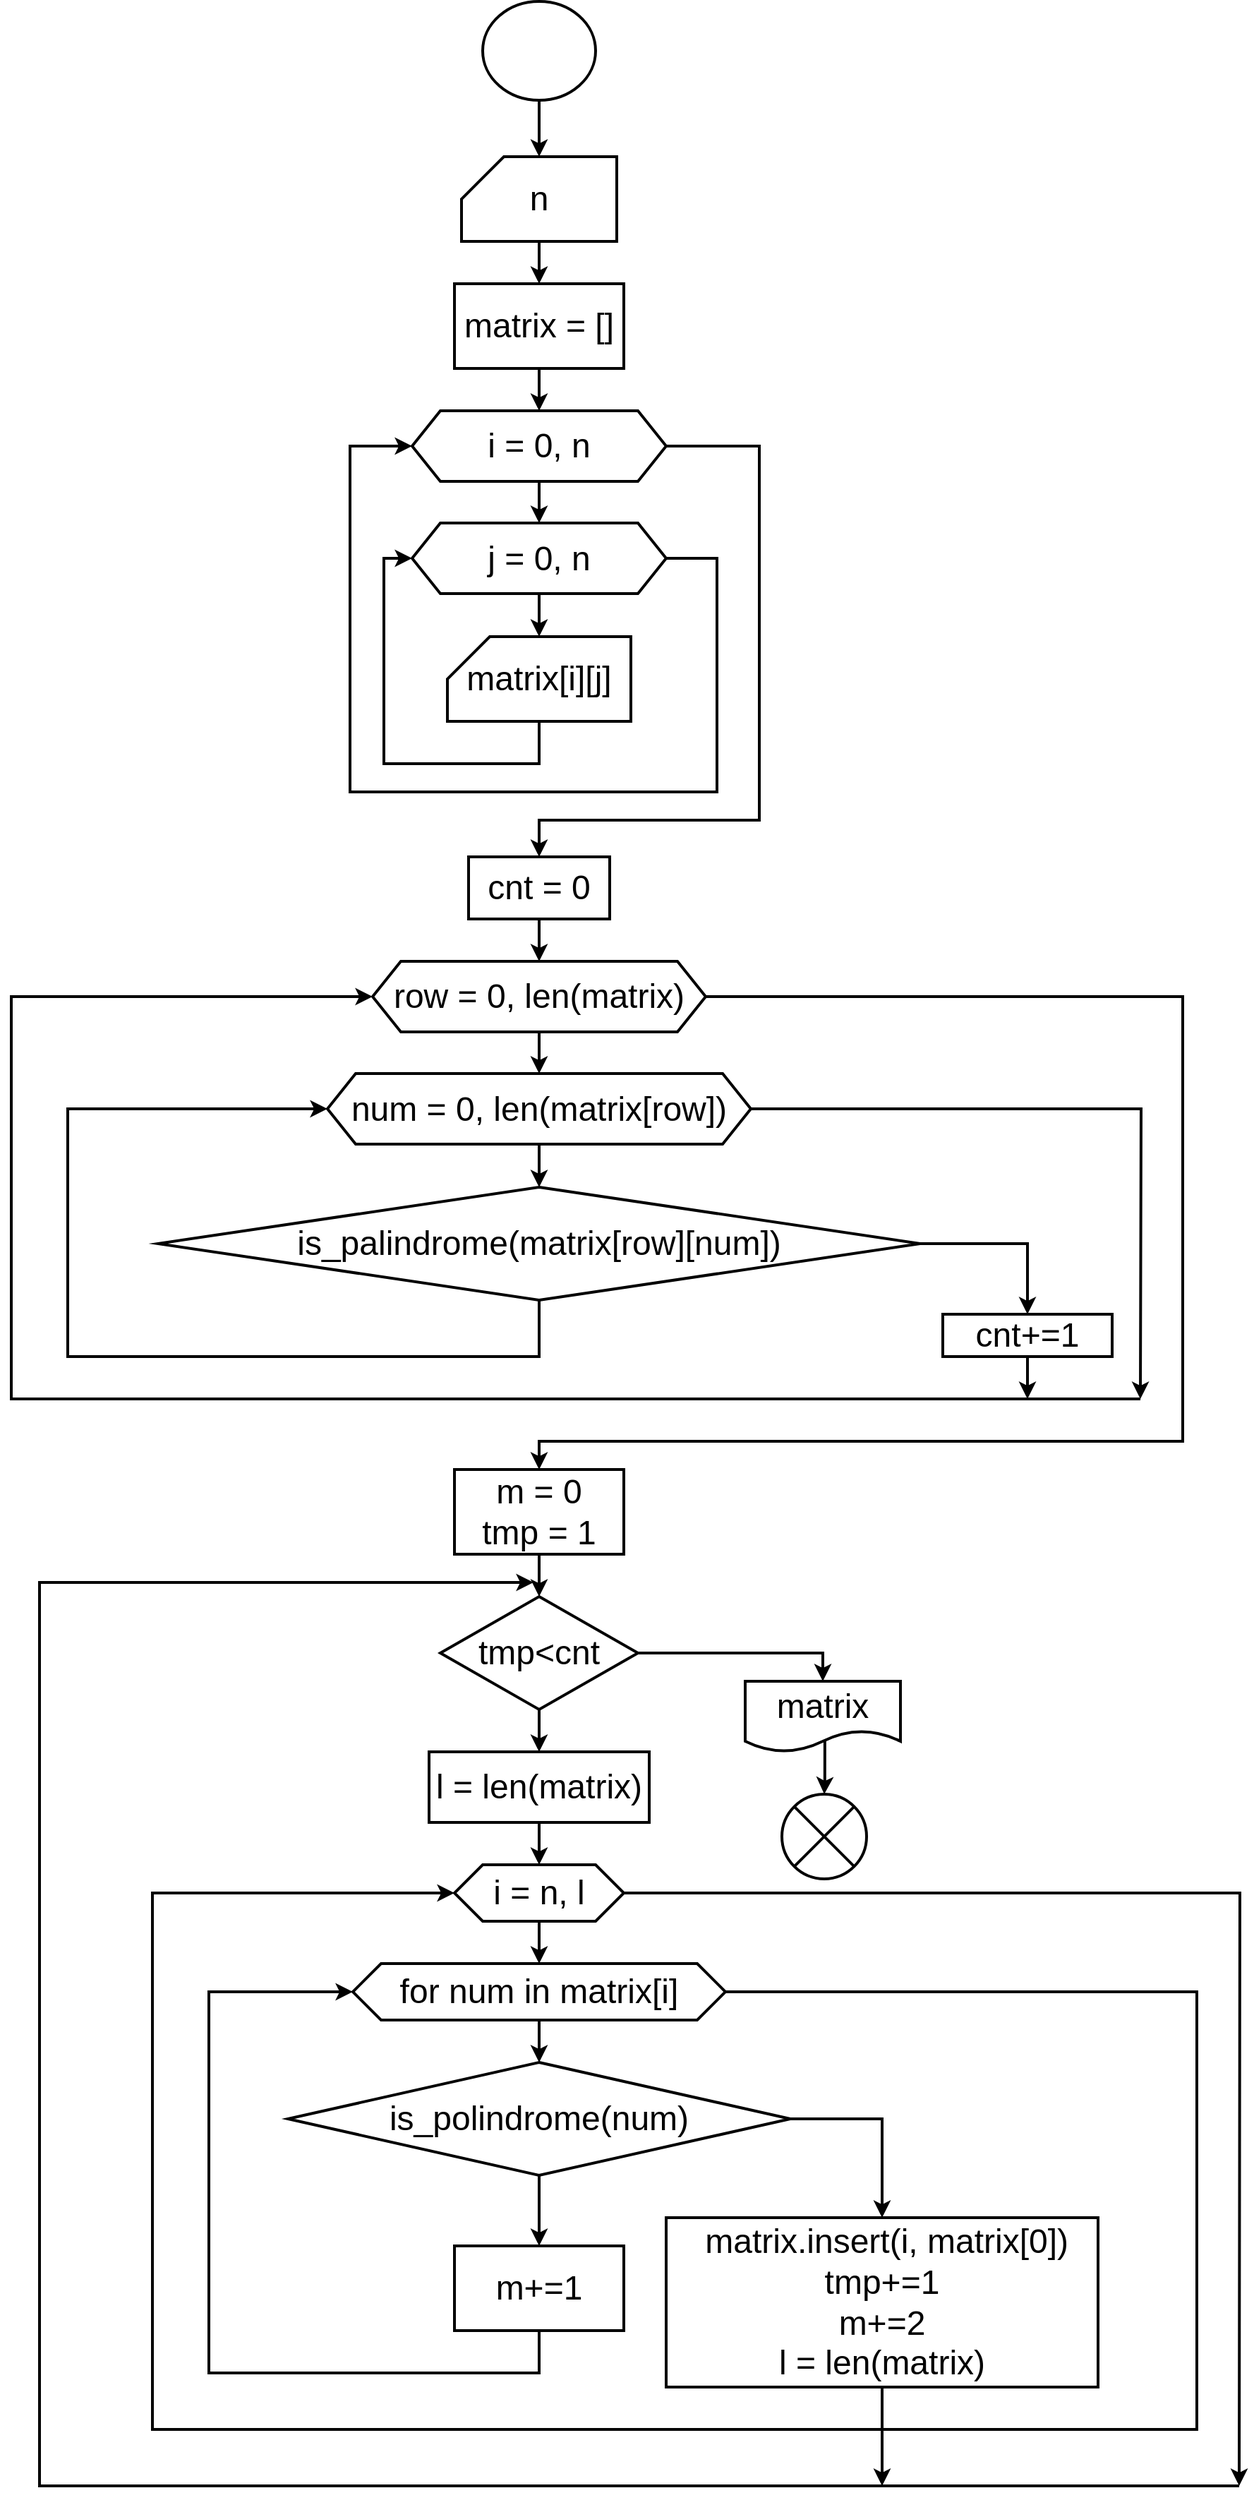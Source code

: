 <mxfile version="22.1.11" type="github">
  <diagram id="C5RBs43oDa-KdzZeNtuy" name="Page-1">
    <mxGraphModel dx="3585" dy="2000" grid="1" gridSize="10" guides="1" tooltips="1" connect="1" arrows="1" fold="1" page="1" pageScale="1" pageWidth="827" pageHeight="1169" math="0" shadow="0">
      <root>
        <mxCell id="WIyWlLk6GJQsqaUBKTNV-0" />
        <mxCell id="WIyWlLk6GJQsqaUBKTNV-1" parent="WIyWlLk6GJQsqaUBKTNV-0" />
        <mxCell id="rr1a4j-5puGsRz2NCtSp-0" style="edgeStyle=orthogonalEdgeStyle;rounded=0;orthogonalLoop=1;jettySize=auto;html=1;strokeWidth=2;" edge="1" parent="WIyWlLk6GJQsqaUBKTNV-1" source="rr1a4j-5puGsRz2NCtSp-1" target="rr1a4j-5puGsRz2NCtSp-3">
          <mxGeometry relative="1" as="geometry" />
        </mxCell>
        <mxCell id="rr1a4j-5puGsRz2NCtSp-1" value="" style="ellipse;whiteSpace=wrap;html=1;strokeWidth=2;" vertex="1" parent="WIyWlLk6GJQsqaUBKTNV-1">
          <mxGeometry x="354" y="60" width="80" height="70" as="geometry" />
        </mxCell>
        <mxCell id="rr1a4j-5puGsRz2NCtSp-2" style="edgeStyle=orthogonalEdgeStyle;rounded=0;orthogonalLoop=1;jettySize=auto;html=1;strokeWidth=2;" edge="1" parent="WIyWlLk6GJQsqaUBKTNV-1" source="rr1a4j-5puGsRz2NCtSp-3" target="rr1a4j-5puGsRz2NCtSp-10">
          <mxGeometry relative="1" as="geometry" />
        </mxCell>
        <mxCell id="rr1a4j-5puGsRz2NCtSp-3" value="&lt;font style=&quot;font-size: 24px;&quot;&gt;n&lt;/font&gt;" style="shape=card;whiteSpace=wrap;html=1;strokeWidth=2;" vertex="1" parent="WIyWlLk6GJQsqaUBKTNV-1">
          <mxGeometry x="339" y="170" width="110" height="60" as="geometry" />
        </mxCell>
        <mxCell id="rr1a4j-5puGsRz2NCtSp-4" style="edgeStyle=orthogonalEdgeStyle;rounded=0;orthogonalLoop=1;jettySize=auto;html=1;entryX=0.5;entryY=0;entryDx=0;entryDy=0;strokeWidth=2;" edge="1" parent="WIyWlLk6GJQsqaUBKTNV-1" source="rr1a4j-5puGsRz2NCtSp-6" target="rr1a4j-5puGsRz2NCtSp-8">
          <mxGeometry relative="1" as="geometry" />
        </mxCell>
        <mxCell id="rr1a4j-5puGsRz2NCtSp-5" style="edgeStyle=orthogonalEdgeStyle;rounded=0;orthogonalLoop=1;jettySize=auto;html=1;entryX=0.5;entryY=0;entryDx=0;entryDy=0;strokeWidth=2;" edge="1" parent="WIyWlLk6GJQsqaUBKTNV-1" source="rr1a4j-5puGsRz2NCtSp-6" target="rr1a4j-5puGsRz2NCtSp-14">
          <mxGeometry relative="1" as="geometry">
            <mxPoint x="394" y="670" as="targetPoint" />
            <Array as="points">
              <mxPoint x="550" y="375" />
              <mxPoint x="550" y="640" />
              <mxPoint x="394" y="640" />
            </Array>
          </mxGeometry>
        </mxCell>
        <mxCell id="rr1a4j-5puGsRz2NCtSp-6" value="&lt;font style=&quot;font-size: 24px;&quot;&gt;i = 0, n&lt;/font&gt;" style="shape=hexagon;perimeter=hexagonPerimeter2;whiteSpace=wrap;html=1;fixedSize=1;strokeWidth=2;" vertex="1" parent="WIyWlLk6GJQsqaUBKTNV-1">
          <mxGeometry x="304" y="350" width="180" height="50" as="geometry" />
        </mxCell>
        <mxCell id="rr1a4j-5puGsRz2NCtSp-7" style="edgeStyle=orthogonalEdgeStyle;rounded=0;orthogonalLoop=1;jettySize=auto;html=1;entryX=0;entryY=0.5;entryDx=0;entryDy=0;strokeWidth=2;" edge="1" parent="WIyWlLk6GJQsqaUBKTNV-1" source="rr1a4j-5puGsRz2NCtSp-8" target="rr1a4j-5puGsRz2NCtSp-6">
          <mxGeometry relative="1" as="geometry">
            <Array as="points">
              <mxPoint x="520" y="455" />
              <mxPoint x="520" y="620" />
              <mxPoint x="260" y="620" />
              <mxPoint x="260" y="375" />
            </Array>
          </mxGeometry>
        </mxCell>
        <mxCell id="rr1a4j-5puGsRz2NCtSp-8" value="&lt;font style=&quot;font-size: 24px;&quot;&gt;j = 0, n&lt;/font&gt;" style="shape=hexagon;perimeter=hexagonPerimeter2;whiteSpace=wrap;html=1;fixedSize=1;strokeWidth=2;" vertex="1" parent="WIyWlLk6GJQsqaUBKTNV-1">
          <mxGeometry x="304" y="429.5" width="180" height="50" as="geometry" />
        </mxCell>
        <mxCell id="rr1a4j-5puGsRz2NCtSp-9" style="edgeStyle=orthogonalEdgeStyle;rounded=0;orthogonalLoop=1;jettySize=auto;html=1;strokeWidth=2;" edge="1" parent="WIyWlLk6GJQsqaUBKTNV-1" source="rr1a4j-5puGsRz2NCtSp-10" target="rr1a4j-5puGsRz2NCtSp-6">
          <mxGeometry relative="1" as="geometry" />
        </mxCell>
        <mxCell id="rr1a4j-5puGsRz2NCtSp-10" value="&lt;font style=&quot;font-size: 24px;&quot;&gt;matrix = []&lt;/font&gt;" style="rounded=0;whiteSpace=wrap;html=1;strokeWidth=2;" vertex="1" parent="WIyWlLk6GJQsqaUBKTNV-1">
          <mxGeometry x="334" y="260" width="120" height="60" as="geometry" />
        </mxCell>
        <mxCell id="rr1a4j-5puGsRz2NCtSp-11" style="edgeStyle=orthogonalEdgeStyle;rounded=0;orthogonalLoop=1;jettySize=auto;html=1;entryX=0;entryY=0.5;entryDx=0;entryDy=0;strokeWidth=2;" edge="1" parent="WIyWlLk6GJQsqaUBKTNV-1" source="rr1a4j-5puGsRz2NCtSp-12" target="rr1a4j-5puGsRz2NCtSp-8">
          <mxGeometry relative="1" as="geometry">
            <mxPoint x="180" y="450" as="targetPoint" />
            <Array as="points">
              <mxPoint x="394" y="600" />
              <mxPoint x="284" y="600" />
              <mxPoint x="284" y="455" />
            </Array>
          </mxGeometry>
        </mxCell>
        <mxCell id="rr1a4j-5puGsRz2NCtSp-12" value="&lt;font style=&quot;font-size: 24px;&quot;&gt;matrix[i][j]&lt;/font&gt;" style="shape=card;whiteSpace=wrap;html=1;strokeWidth=2;" vertex="1" parent="WIyWlLk6GJQsqaUBKTNV-1">
          <mxGeometry x="329" y="510" width="130" height="60" as="geometry" />
        </mxCell>
        <mxCell id="rr1a4j-5puGsRz2NCtSp-13" style="edgeStyle=orthogonalEdgeStyle;rounded=0;orthogonalLoop=1;jettySize=auto;html=1;entryX=0.5;entryY=0;entryDx=0;entryDy=0;entryPerimeter=0;strokeWidth=2;" edge="1" parent="WIyWlLk6GJQsqaUBKTNV-1" source="rr1a4j-5puGsRz2NCtSp-8" target="rr1a4j-5puGsRz2NCtSp-12">
          <mxGeometry relative="1" as="geometry" />
        </mxCell>
        <mxCell id="rr1a4j-5puGsRz2NCtSp-21" style="edgeStyle=orthogonalEdgeStyle;rounded=0;orthogonalLoop=1;jettySize=auto;html=1;strokeWidth=2;" edge="1" parent="WIyWlLk6GJQsqaUBKTNV-1" source="rr1a4j-5puGsRz2NCtSp-14" target="rr1a4j-5puGsRz2NCtSp-16">
          <mxGeometry relative="1" as="geometry" />
        </mxCell>
        <mxCell id="rr1a4j-5puGsRz2NCtSp-14" value="&lt;font style=&quot;font-size: 24px;&quot;&gt;cnt = 0&lt;/font&gt;" style="rounded=0;whiteSpace=wrap;html=1;strokeWidth=2;" vertex="1" parent="WIyWlLk6GJQsqaUBKTNV-1">
          <mxGeometry x="344" y="666" width="100" height="44" as="geometry" />
        </mxCell>
        <mxCell id="rr1a4j-5puGsRz2NCtSp-15" style="edgeStyle=orthogonalEdgeStyle;rounded=0;orthogonalLoop=1;jettySize=auto;html=1;entryX=0.5;entryY=0;entryDx=0;entryDy=0;strokeWidth=2;" edge="1" parent="WIyWlLk6GJQsqaUBKTNV-1" source="rr1a4j-5puGsRz2NCtSp-16" target="rr1a4j-5puGsRz2NCtSp-18">
          <mxGeometry relative="1" as="geometry" />
        </mxCell>
        <mxCell id="rr1a4j-5puGsRz2NCtSp-33" style="edgeStyle=orthogonalEdgeStyle;rounded=0;orthogonalLoop=1;jettySize=auto;html=1;entryX=0.5;entryY=0;entryDx=0;entryDy=0;strokeWidth=2;" edge="1" parent="WIyWlLk6GJQsqaUBKTNV-1" source="rr1a4j-5puGsRz2NCtSp-16" target="rr1a4j-5puGsRz2NCtSp-31">
          <mxGeometry relative="1" as="geometry">
            <Array as="points">
              <mxPoint x="850" y="765" />
              <mxPoint x="850" y="1080" />
              <mxPoint x="394" y="1080" />
            </Array>
          </mxGeometry>
        </mxCell>
        <mxCell id="rr1a4j-5puGsRz2NCtSp-16" value="&lt;font style=&quot;font-size: 24px;&quot;&gt;row = 0, len(matrix)&lt;/font&gt;" style="shape=hexagon;perimeter=hexagonPerimeter2;whiteSpace=wrap;html=1;fixedSize=1;strokeWidth=2;" vertex="1" parent="WIyWlLk6GJQsqaUBKTNV-1">
          <mxGeometry x="276" y="740" width="236" height="50" as="geometry" />
        </mxCell>
        <mxCell id="rr1a4j-5puGsRz2NCtSp-27" style="edgeStyle=orthogonalEdgeStyle;rounded=0;orthogonalLoop=1;jettySize=auto;html=1;strokeWidth=2;" edge="1" parent="WIyWlLk6GJQsqaUBKTNV-1" source="rr1a4j-5puGsRz2NCtSp-18">
          <mxGeometry relative="1" as="geometry">
            <mxPoint x="820" y="1050" as="targetPoint" />
          </mxGeometry>
        </mxCell>
        <mxCell id="rr1a4j-5puGsRz2NCtSp-18" value="&lt;font style=&quot;font-size: 24px;&quot;&gt;&lt;font style=&quot;font-size: 24px;&quot;&gt;num =&amp;nbsp;&lt;/font&gt;0, len(matrix[row])&lt;/font&gt;" style="shape=hexagon;perimeter=hexagonPerimeter2;whiteSpace=wrap;html=1;fixedSize=1;strokeWidth=2;" vertex="1" parent="WIyWlLk6GJQsqaUBKTNV-1">
          <mxGeometry x="244" y="819.5" width="300" height="50" as="geometry" />
        </mxCell>
        <mxCell id="rr1a4j-5puGsRz2NCtSp-19" style="edgeStyle=orthogonalEdgeStyle;rounded=0;orthogonalLoop=1;jettySize=auto;html=1;entryX=0;entryY=0.5;entryDx=0;entryDy=0;strokeWidth=2;exitX=0.5;exitY=1;exitDx=0;exitDy=0;" edge="1" parent="WIyWlLk6GJQsqaUBKTNV-1" target="rr1a4j-5puGsRz2NCtSp-18" source="rr1a4j-5puGsRz2NCtSp-22">
          <mxGeometry relative="1" as="geometry">
            <mxPoint x="180" y="840" as="targetPoint" />
            <mxPoint x="394" y="1020" as="sourcePoint" />
            <Array as="points">
              <mxPoint x="394" y="1020" />
              <mxPoint x="60" y="1020" />
              <mxPoint x="60" y="845" />
            </Array>
          </mxGeometry>
        </mxCell>
        <mxCell id="rr1a4j-5puGsRz2NCtSp-20" style="edgeStyle=orthogonalEdgeStyle;rounded=0;orthogonalLoop=1;jettySize=auto;html=1;strokeWidth=2;" edge="1" parent="WIyWlLk6GJQsqaUBKTNV-1" source="rr1a4j-5puGsRz2NCtSp-18" target="rr1a4j-5puGsRz2NCtSp-22">
          <mxGeometry relative="1" as="geometry">
            <mxPoint x="394" y="900" as="targetPoint" />
          </mxGeometry>
        </mxCell>
        <mxCell id="rr1a4j-5puGsRz2NCtSp-23" style="edgeStyle=orthogonalEdgeStyle;rounded=0;orthogonalLoop=1;jettySize=auto;html=1;strokeWidth=2;entryX=0.5;entryY=0;entryDx=0;entryDy=0;" edge="1" parent="WIyWlLk6GJQsqaUBKTNV-1" source="rr1a4j-5puGsRz2NCtSp-22" target="rr1a4j-5puGsRz2NCtSp-24">
          <mxGeometry relative="1" as="geometry">
            <mxPoint x="740" y="940" as="targetPoint" />
          </mxGeometry>
        </mxCell>
        <mxCell id="rr1a4j-5puGsRz2NCtSp-22" value="&lt;font style=&quot;font-size: 24px;&quot;&gt;is_palindrome(matrix[row][num])&lt;/font&gt;" style="rhombus;whiteSpace=wrap;html=1;strokeWidth=2;" vertex="1" parent="WIyWlLk6GJQsqaUBKTNV-1">
          <mxGeometry x="124" y="900" width="540" height="80" as="geometry" />
        </mxCell>
        <mxCell id="rr1a4j-5puGsRz2NCtSp-28" style="edgeStyle=orthogonalEdgeStyle;rounded=0;orthogonalLoop=1;jettySize=auto;html=1;strokeWidth=2;" edge="1" parent="WIyWlLk6GJQsqaUBKTNV-1" source="rr1a4j-5puGsRz2NCtSp-24">
          <mxGeometry relative="1" as="geometry">
            <mxPoint x="740" y="1050" as="targetPoint" />
          </mxGeometry>
        </mxCell>
        <mxCell id="rr1a4j-5puGsRz2NCtSp-24" value="&lt;font style=&quot;font-size: 24px;&quot;&gt;cnt+=1&lt;/font&gt;" style="rounded=0;whiteSpace=wrap;html=1;strokeWidth=2;" vertex="1" parent="WIyWlLk6GJQsqaUBKTNV-1">
          <mxGeometry x="680" y="990" width="120" height="30" as="geometry" />
        </mxCell>
        <mxCell id="rr1a4j-5puGsRz2NCtSp-29" value="" style="endArrow=none;html=1;rounded=0;strokeWidth=2;" edge="1" parent="WIyWlLk6GJQsqaUBKTNV-1">
          <mxGeometry width="50" height="50" relative="1" as="geometry">
            <mxPoint x="390" y="1050" as="sourcePoint" />
            <mxPoint x="820" y="1050" as="targetPoint" />
          </mxGeometry>
        </mxCell>
        <mxCell id="rr1a4j-5puGsRz2NCtSp-35" style="edgeStyle=orthogonalEdgeStyle;rounded=0;orthogonalLoop=1;jettySize=auto;html=1;strokeWidth=2;" edge="1" parent="WIyWlLk6GJQsqaUBKTNV-1" source="rr1a4j-5puGsRz2NCtSp-31" target="rr1a4j-5puGsRz2NCtSp-34">
          <mxGeometry relative="1" as="geometry" />
        </mxCell>
        <mxCell id="rr1a4j-5puGsRz2NCtSp-31" value="&lt;font style=&quot;font-size: 24px;&quot;&gt;m = 0&lt;br&gt;tmp = 1&lt;br&gt;&lt;/font&gt;" style="rounded=0;whiteSpace=wrap;html=1;strokeWidth=2;" vertex="1" parent="WIyWlLk6GJQsqaUBKTNV-1">
          <mxGeometry x="334" y="1100" width="120" height="60" as="geometry" />
        </mxCell>
        <mxCell id="rr1a4j-5puGsRz2NCtSp-32" value="" style="endArrow=classic;html=1;rounded=0;strokeWidth=2;entryX=0;entryY=0.5;entryDx=0;entryDy=0;" edge="1" parent="WIyWlLk6GJQsqaUBKTNV-1" target="rr1a4j-5puGsRz2NCtSp-16">
          <mxGeometry width="50" height="50" relative="1" as="geometry">
            <mxPoint x="390" y="1050" as="sourcePoint" />
            <mxPoint x="20" y="760" as="targetPoint" />
            <Array as="points">
              <mxPoint x="20" y="1050" />
              <mxPoint x="20" y="765" />
            </Array>
          </mxGeometry>
        </mxCell>
        <mxCell id="rr1a4j-5puGsRz2NCtSp-36" style="edgeStyle=orthogonalEdgeStyle;rounded=0;orthogonalLoop=1;jettySize=auto;html=1;strokeWidth=2;entryX=0.5;entryY=0;entryDx=0;entryDy=0;" edge="1" parent="WIyWlLk6GJQsqaUBKTNV-1" source="rr1a4j-5puGsRz2NCtSp-34" target="rr1a4j-5puGsRz2NCtSp-37">
          <mxGeometry relative="1" as="geometry">
            <mxPoint x="394" y="1310" as="targetPoint" />
          </mxGeometry>
        </mxCell>
        <mxCell id="rr1a4j-5puGsRz2NCtSp-57" style="edgeStyle=orthogonalEdgeStyle;rounded=0;orthogonalLoop=1;jettySize=auto;html=1;entryX=0.5;entryY=0;entryDx=0;entryDy=0;strokeWidth=2;" edge="1" parent="WIyWlLk6GJQsqaUBKTNV-1" source="rr1a4j-5puGsRz2NCtSp-34" target="rr1a4j-5puGsRz2NCtSp-56">
          <mxGeometry relative="1" as="geometry" />
        </mxCell>
        <mxCell id="rr1a4j-5puGsRz2NCtSp-34" value="&lt;font style=&quot;font-size: 24px;&quot;&gt;tmp&amp;lt;cnt&lt;/font&gt;" style="rhombus;whiteSpace=wrap;html=1;strokeWidth=2;" vertex="1" parent="WIyWlLk6GJQsqaUBKTNV-1">
          <mxGeometry x="324" y="1190" width="140" height="80" as="geometry" />
        </mxCell>
        <mxCell id="rr1a4j-5puGsRz2NCtSp-40" style="edgeStyle=orthogonalEdgeStyle;rounded=0;orthogonalLoop=1;jettySize=auto;html=1;entryX=0.5;entryY=0;entryDx=0;entryDy=0;strokeWidth=2;" edge="1" parent="WIyWlLk6GJQsqaUBKTNV-1" source="rr1a4j-5puGsRz2NCtSp-37" target="rr1a4j-5puGsRz2NCtSp-39">
          <mxGeometry relative="1" as="geometry" />
        </mxCell>
        <mxCell id="rr1a4j-5puGsRz2NCtSp-37" value="&lt;font style=&quot;font-size: 24px;&quot;&gt;l = len(matrix)&lt;/font&gt;" style="rounded=0;whiteSpace=wrap;html=1;strokeWidth=2;" vertex="1" parent="WIyWlLk6GJQsqaUBKTNV-1">
          <mxGeometry x="316" y="1300" width="156" height="50" as="geometry" />
        </mxCell>
        <mxCell id="rr1a4j-5puGsRz2NCtSp-42" style="edgeStyle=orthogonalEdgeStyle;rounded=0;orthogonalLoop=1;jettySize=auto;html=1;strokeWidth=2;" edge="1" parent="WIyWlLk6GJQsqaUBKTNV-1" source="rr1a4j-5puGsRz2NCtSp-39" target="rr1a4j-5puGsRz2NCtSp-41">
          <mxGeometry relative="1" as="geometry" />
        </mxCell>
        <mxCell id="rr1a4j-5puGsRz2NCtSp-52" style="edgeStyle=orthogonalEdgeStyle;rounded=0;orthogonalLoop=1;jettySize=auto;html=1;strokeWidth=2;" edge="1" parent="WIyWlLk6GJQsqaUBKTNV-1" source="rr1a4j-5puGsRz2NCtSp-39">
          <mxGeometry relative="1" as="geometry">
            <mxPoint x="890" y="1820" as="targetPoint" />
          </mxGeometry>
        </mxCell>
        <mxCell id="rr1a4j-5puGsRz2NCtSp-39" value="&lt;font style=&quot;font-size: 24px;&quot;&gt;i = n, l&lt;/font&gt;" style="shape=hexagon;perimeter=hexagonPerimeter2;whiteSpace=wrap;html=1;fixedSize=1;strokeWidth=2;" vertex="1" parent="WIyWlLk6GJQsqaUBKTNV-1">
          <mxGeometry x="334" y="1380" width="120" height="40" as="geometry" />
        </mxCell>
        <mxCell id="rr1a4j-5puGsRz2NCtSp-44" style="edgeStyle=orthogonalEdgeStyle;rounded=0;orthogonalLoop=1;jettySize=auto;html=1;strokeWidth=2;" edge="1" parent="WIyWlLk6GJQsqaUBKTNV-1" source="rr1a4j-5puGsRz2NCtSp-41" target="rr1a4j-5puGsRz2NCtSp-43">
          <mxGeometry relative="1" as="geometry" />
        </mxCell>
        <mxCell id="rr1a4j-5puGsRz2NCtSp-51" style="edgeStyle=orthogonalEdgeStyle;rounded=0;orthogonalLoop=1;jettySize=auto;html=1;entryX=0;entryY=0.5;entryDx=0;entryDy=0;strokeWidth=2;" edge="1" parent="WIyWlLk6GJQsqaUBKTNV-1" source="rr1a4j-5puGsRz2NCtSp-41" target="rr1a4j-5puGsRz2NCtSp-39">
          <mxGeometry relative="1" as="geometry">
            <mxPoint x="850" y="1790" as="targetPoint" />
            <Array as="points">
              <mxPoint x="860" y="1470" />
              <mxPoint x="860" y="1780" />
              <mxPoint x="120" y="1780" />
              <mxPoint x="120" y="1400" />
            </Array>
          </mxGeometry>
        </mxCell>
        <mxCell id="rr1a4j-5puGsRz2NCtSp-41" value="&lt;font style=&quot;font-size: 24px;&quot;&gt;for num in matrix[i]&lt;/font&gt;" style="shape=hexagon;perimeter=hexagonPerimeter2;whiteSpace=wrap;html=1;fixedSize=1;strokeWidth=2;" vertex="1" parent="WIyWlLk6GJQsqaUBKTNV-1">
          <mxGeometry x="262" y="1450" width="264" height="40" as="geometry" />
        </mxCell>
        <mxCell id="rr1a4j-5puGsRz2NCtSp-46" style="edgeStyle=orthogonalEdgeStyle;rounded=0;orthogonalLoop=1;jettySize=auto;html=1;entryX=0.5;entryY=0;entryDx=0;entryDy=0;strokeWidth=2;" edge="1" parent="WIyWlLk6GJQsqaUBKTNV-1" source="rr1a4j-5puGsRz2NCtSp-43" target="rr1a4j-5puGsRz2NCtSp-45">
          <mxGeometry relative="1" as="geometry">
            <Array as="points">
              <mxPoint x="637" y="1560" />
            </Array>
          </mxGeometry>
        </mxCell>
        <mxCell id="rr1a4j-5puGsRz2NCtSp-49" value="" style="edgeStyle=orthogonalEdgeStyle;rounded=0;orthogonalLoop=1;jettySize=auto;html=1;strokeWidth=2;" edge="1" parent="WIyWlLk6GJQsqaUBKTNV-1" source="rr1a4j-5puGsRz2NCtSp-43" target="rr1a4j-5puGsRz2NCtSp-48">
          <mxGeometry relative="1" as="geometry" />
        </mxCell>
        <mxCell id="rr1a4j-5puGsRz2NCtSp-43" value="&lt;font style=&quot;font-size: 24px;&quot;&gt;is_polindrome(num)&lt;/font&gt;" style="rhombus;whiteSpace=wrap;html=1;strokeWidth=2;" vertex="1" parent="WIyWlLk6GJQsqaUBKTNV-1">
          <mxGeometry x="216" y="1520" width="356" height="80" as="geometry" />
        </mxCell>
        <mxCell id="rr1a4j-5puGsRz2NCtSp-53" style="edgeStyle=orthogonalEdgeStyle;rounded=0;orthogonalLoop=1;jettySize=auto;html=1;strokeWidth=2;" edge="1" parent="WIyWlLk6GJQsqaUBKTNV-1" source="rr1a4j-5puGsRz2NCtSp-45">
          <mxGeometry relative="1" as="geometry">
            <mxPoint x="637" y="1820" as="targetPoint" />
          </mxGeometry>
        </mxCell>
        <mxCell id="rr1a4j-5puGsRz2NCtSp-45" value="&lt;div style=&quot;font-size: 24px;&quot;&gt;&lt;font style=&quot;font-size: 24px;&quot;&gt;&amp;nbsp;matrix.insert(i, matrix[0])&lt;/font&gt;&lt;/div&gt;&lt;div style=&quot;font-size: 24px;&quot;&gt;&lt;span style=&quot;background-color: initial;&quot;&gt;tmp+=1&lt;/span&gt;&lt;/div&gt;&lt;div style=&quot;font-size: 24px;&quot;&gt;&lt;span style=&quot;background-color: initial;&quot;&gt;m+=2&lt;/span&gt;&lt;/div&gt;&lt;div style=&quot;font-size: 24px;&quot;&gt;&lt;span style=&quot;background-color: initial;&quot;&gt;l = len(matrix)&lt;/span&gt;&lt;/div&gt;" style="rounded=0;whiteSpace=wrap;html=1;strokeWidth=2;" vertex="1" parent="WIyWlLk6GJQsqaUBKTNV-1">
          <mxGeometry x="484" y="1630" width="306" height="120" as="geometry" />
        </mxCell>
        <mxCell id="rr1a4j-5puGsRz2NCtSp-50" style="edgeStyle=orthogonalEdgeStyle;rounded=0;orthogonalLoop=1;jettySize=auto;html=1;entryX=0;entryY=0.5;entryDx=0;entryDy=0;strokeWidth=2;" edge="1" parent="WIyWlLk6GJQsqaUBKTNV-1" source="rr1a4j-5puGsRz2NCtSp-48" target="rr1a4j-5puGsRz2NCtSp-41">
          <mxGeometry relative="1" as="geometry">
            <Array as="points">
              <mxPoint x="394" y="1740" />
              <mxPoint x="160" y="1740" />
              <mxPoint x="160" y="1470" />
            </Array>
          </mxGeometry>
        </mxCell>
        <mxCell id="rr1a4j-5puGsRz2NCtSp-48" value="&lt;font style=&quot;font-size: 24px;&quot;&gt;m+=1&lt;/font&gt;" style="whiteSpace=wrap;html=1;strokeWidth=2;" vertex="1" parent="WIyWlLk6GJQsqaUBKTNV-1">
          <mxGeometry x="334" y="1650" width="120" height="60" as="geometry" />
        </mxCell>
        <mxCell id="rr1a4j-5puGsRz2NCtSp-54" value="" style="endArrow=classic;html=1;rounded=0;strokeWidth=2;" edge="1" parent="WIyWlLk6GJQsqaUBKTNV-1">
          <mxGeometry width="50" height="50" relative="1" as="geometry">
            <mxPoint x="890" y="1820" as="sourcePoint" />
            <mxPoint x="390" y="1180" as="targetPoint" />
            <Array as="points">
              <mxPoint x="40" y="1820" />
              <mxPoint x="40" y="1180" />
            </Array>
          </mxGeometry>
        </mxCell>
        <mxCell id="rr1a4j-5puGsRz2NCtSp-60" value="" style="edgeStyle=orthogonalEdgeStyle;rounded=0;orthogonalLoop=1;jettySize=auto;html=1;strokeWidth=2;exitX=0.513;exitY=0.824;exitDx=0;exitDy=0;exitPerimeter=0;" edge="1" parent="WIyWlLk6GJQsqaUBKTNV-1" source="rr1a4j-5puGsRz2NCtSp-56" target="rr1a4j-5puGsRz2NCtSp-59">
          <mxGeometry relative="1" as="geometry" />
        </mxCell>
        <mxCell id="rr1a4j-5puGsRz2NCtSp-56" value="&lt;font style=&quot;font-size: 24px;&quot;&gt;matrix&lt;/font&gt;" style="shape=document;whiteSpace=wrap;html=1;boundedLbl=1;strokeWidth=2;" vertex="1" parent="WIyWlLk6GJQsqaUBKTNV-1">
          <mxGeometry x="540" y="1250" width="110" height="50" as="geometry" />
        </mxCell>
        <mxCell id="rr1a4j-5puGsRz2NCtSp-59" value="" style="ellipse;whiteSpace=wrap;html=1;strokeWidth=2;" vertex="1" parent="WIyWlLk6GJQsqaUBKTNV-1">
          <mxGeometry x="566" y="1330" width="60" height="60" as="geometry" />
        </mxCell>
        <mxCell id="rr1a4j-5puGsRz2NCtSp-61" value="" style="endArrow=none;html=1;rounded=0;exitX=0;exitY=1;exitDx=0;exitDy=0;entryX=1;entryY=0;entryDx=0;entryDy=0;strokeWidth=2;" edge="1" parent="WIyWlLk6GJQsqaUBKTNV-1" source="rr1a4j-5puGsRz2NCtSp-59" target="rr1a4j-5puGsRz2NCtSp-59">
          <mxGeometry width="50" height="50" relative="1" as="geometry">
            <mxPoint x="680" y="1350" as="sourcePoint" />
            <mxPoint x="730" y="1300" as="targetPoint" />
          </mxGeometry>
        </mxCell>
        <mxCell id="rr1a4j-5puGsRz2NCtSp-62" value="" style="endArrow=none;html=1;rounded=0;exitX=0;exitY=0;exitDx=0;exitDy=0;entryX=1;entryY=1;entryDx=0;entryDy=0;strokeWidth=2;" edge="1" parent="WIyWlLk6GJQsqaUBKTNV-1" source="rr1a4j-5puGsRz2NCtSp-59" target="rr1a4j-5puGsRz2NCtSp-59">
          <mxGeometry width="50" height="50" relative="1" as="geometry">
            <mxPoint x="680" y="1360" as="sourcePoint" />
            <mxPoint x="730" y="1310" as="targetPoint" />
          </mxGeometry>
        </mxCell>
      </root>
    </mxGraphModel>
  </diagram>
</mxfile>
